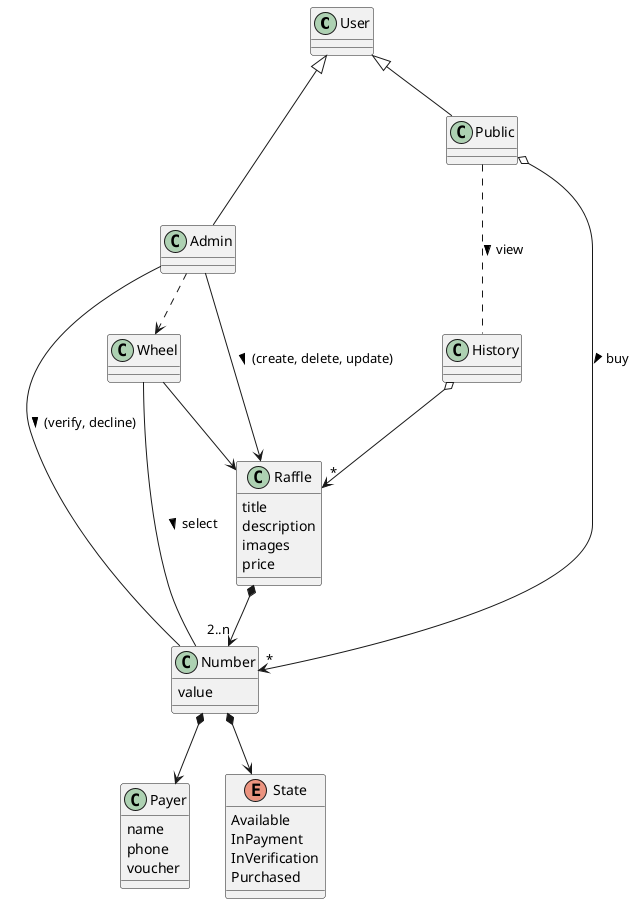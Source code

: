 @startuml DomainModel

class User {}
User <|-down- Admin
User <|-down- Public

class Admin {}
Admin -down-> Raffle : "(create, delete, update) >"
Admin -down- Number: "(verify, decline) >"
Admin ..> Wheel 

class Public {}
Public o-down-> "*" Number : "buy >"
Public ... History : "view >"

class Raffle {
    title
    description
    images
    price
}
Raffle *-down-> "2..n" Number

class Number {
    value
}
class Payer {
    name
    phone 
    voucher
}
enum State {
    Available
    InPayment
    InVerification
    Purchased
}
Number *-down-> State 
Number *-down-> Payer 

class History {}
History o-down-> "*" Raffle

class Wheel {}
Wheel -down-> Raffle
Wheel -down-  Number : "select >" 

@enduml